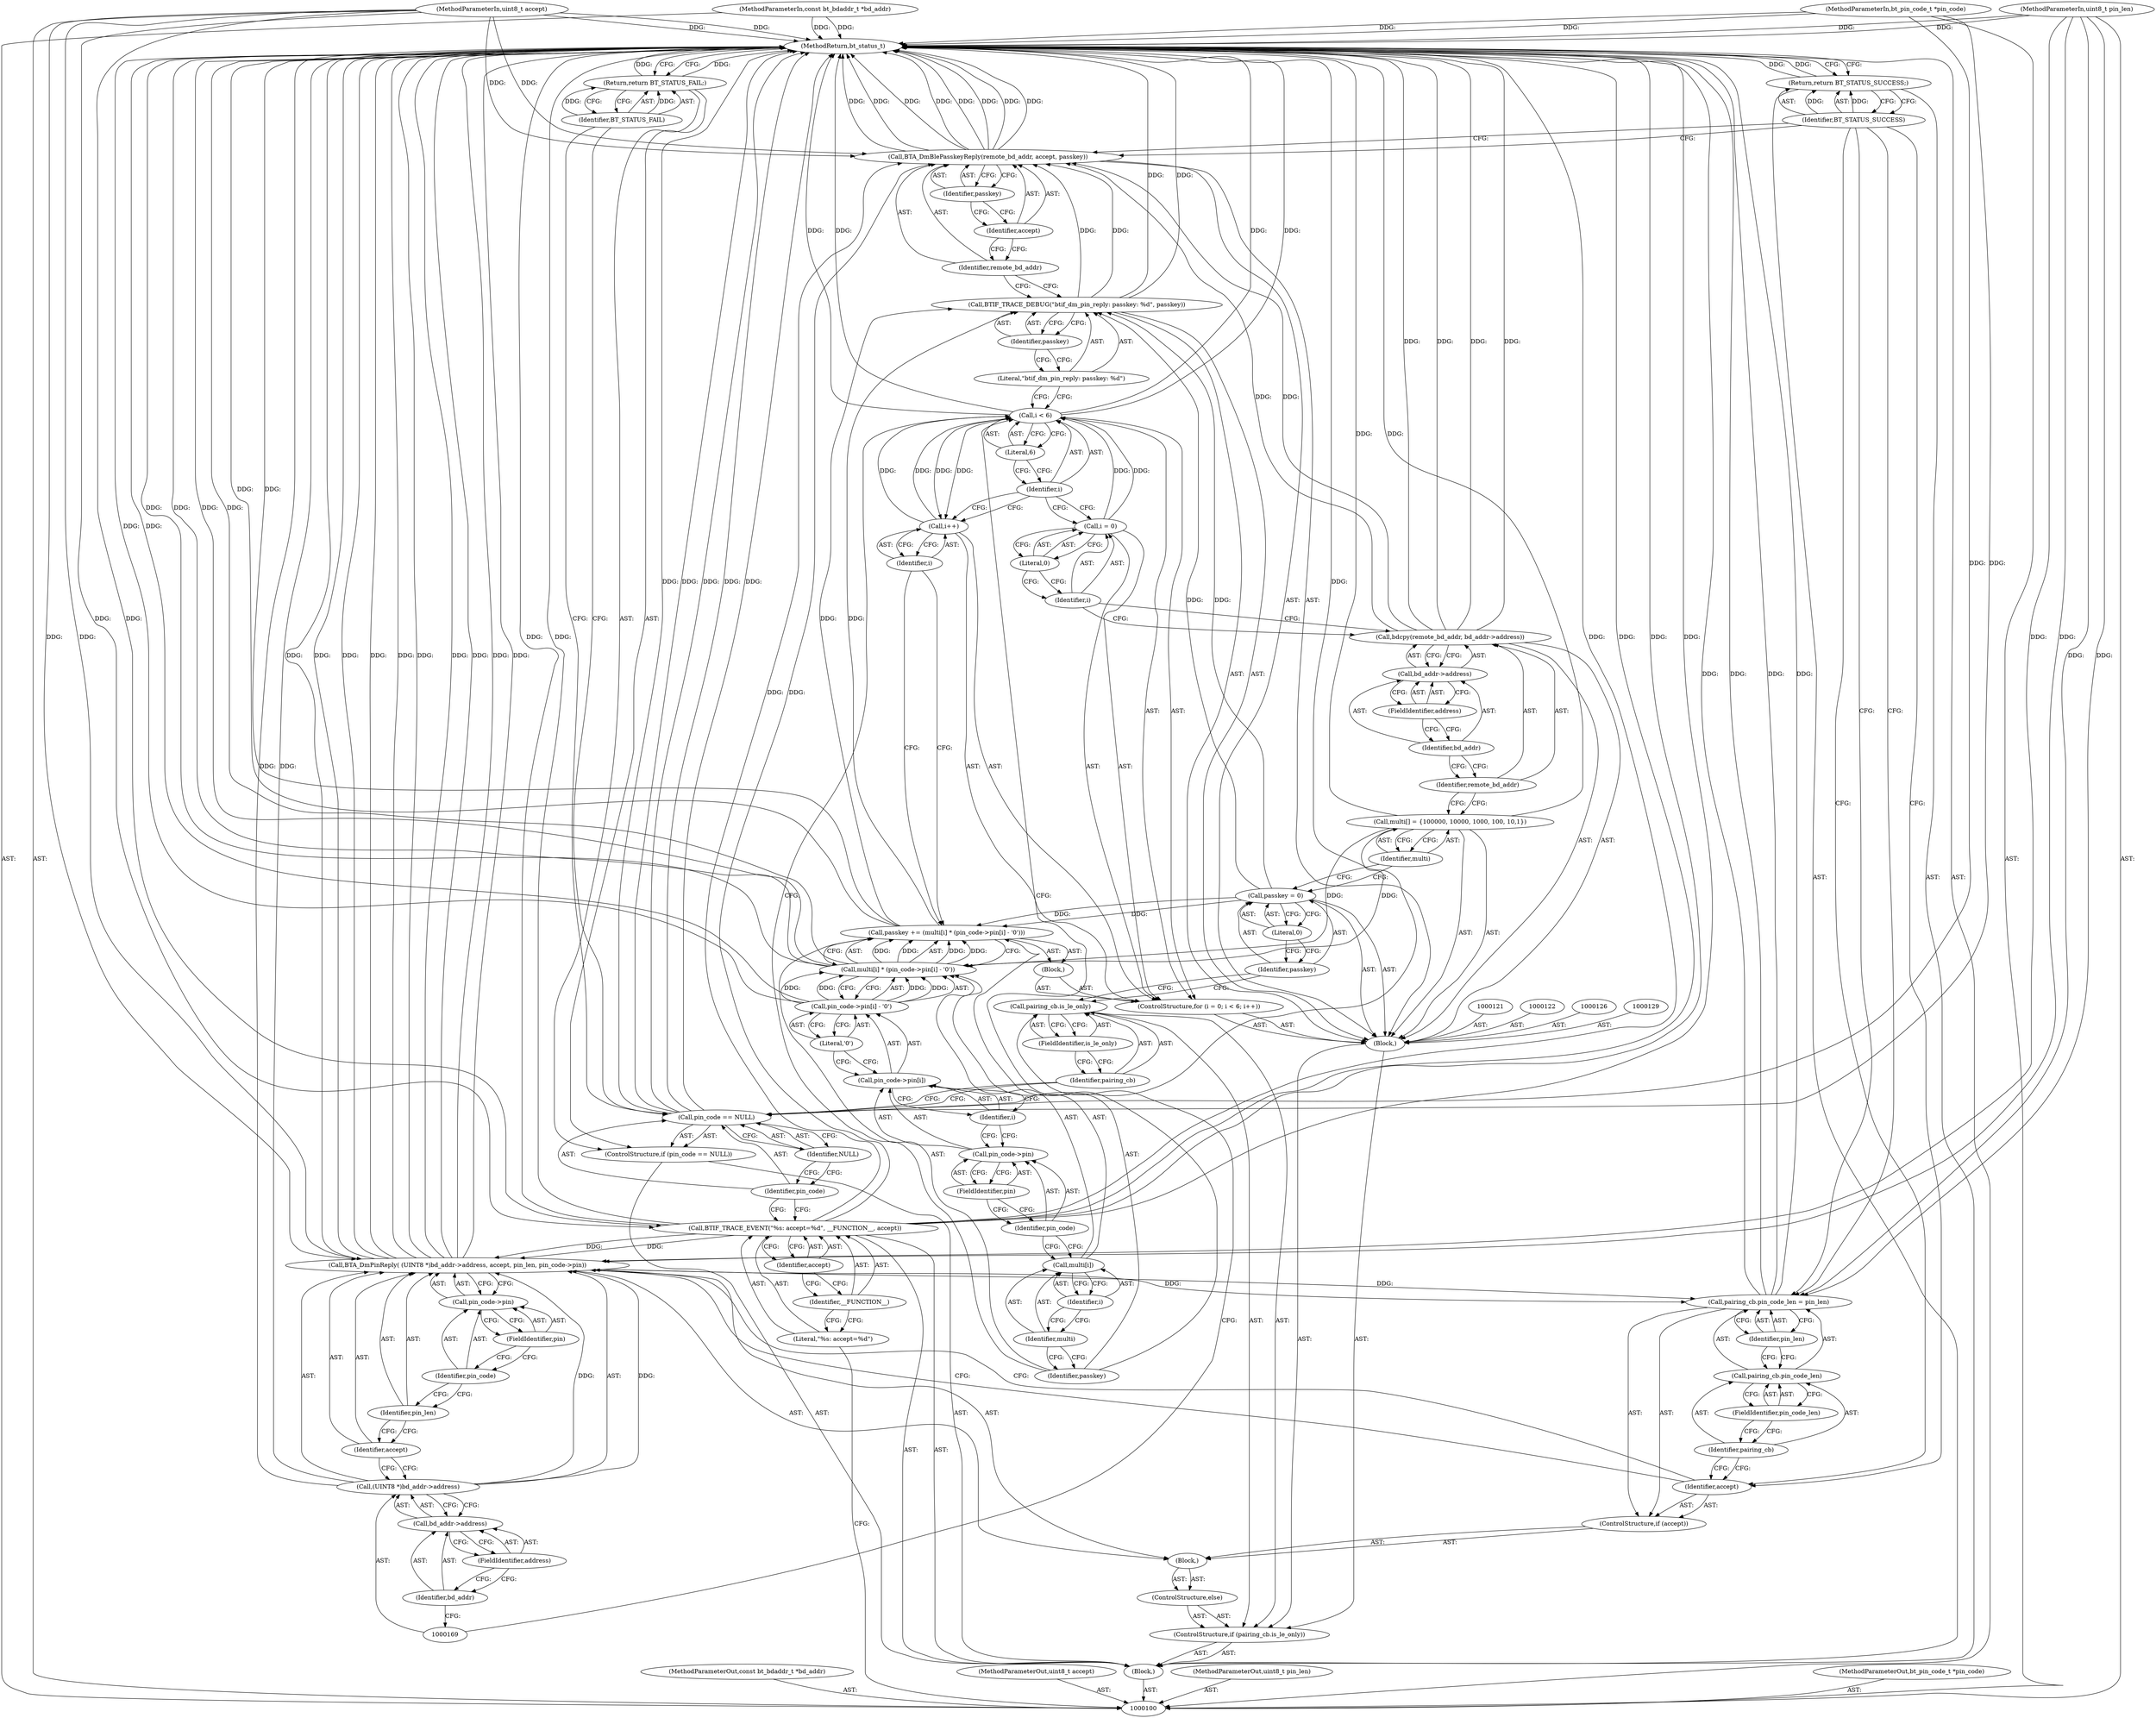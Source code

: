 digraph "1_Android_9b534de2aca5d790c2a1c4d76b545f16137d95dd" {
"1000187" [label="(MethodReturn,bt_status_t)"];
"1000101" [label="(MethodParameterIn,const bt_bdaddr_t *bd_addr)"];
"1000284" [label="(MethodParameterOut,const bt_bdaddr_t *bd_addr)"];
"1000102" [label="(MethodParameterIn,uint8_t accept)"];
"1000285" [label="(MethodParameterOut,uint8_t accept)"];
"1000116" [label="(ControlStructure,if (pairing_cb.is_le_only))"];
"1000119" [label="(FieldIdentifier,is_le_only)"];
"1000117" [label="(Call,pairing_cb.is_le_only)"];
"1000118" [label="(Identifier,pairing_cb)"];
"1000123" [label="(Call,passkey = 0)"];
"1000124" [label="(Identifier,passkey)"];
"1000125" [label="(Literal,0)"];
"1000127" [label="(Call,multi[] = {100000, 10000, 1000, 100, 10,1})"];
"1000128" [label="(Identifier,multi)"];
"1000120" [label="(Block,)"];
"1000131" [label="(Identifier,remote_bd_addr)"];
"1000132" [label="(Call,bd_addr->address)"];
"1000133" [label="(Identifier,bd_addr)"];
"1000134" [label="(FieldIdentifier,address)"];
"1000130" [label="(Call,bdcpy(remote_bd_addr, bd_addr->address))"];
"1000135" [label="(ControlStructure,for (i = 0; i < 6; i++))"];
"1000138" [label="(Literal,0)"];
"1000139" [label="(Call,i < 6)"];
"1000140" [label="(Identifier,i)"];
"1000141" [label="(Literal,6)"];
"1000142" [label="(Call,i++)"];
"1000143" [label="(Identifier,i)"];
"1000136" [label="(Call,i = 0)"];
"1000137" [label="(Identifier,i)"];
"1000144" [label="(Block,)"];
"1000145" [label="(Call,passkey += (multi[i] * (pin_code->pin[i] - '0')))"];
"1000146" [label="(Identifier,passkey)"];
"1000147" [label="(Call,multi[i] * (pin_code->pin[i] - '0'))"];
"1000148" [label="(Call,multi[i])"];
"1000149" [label="(Identifier,multi)"];
"1000150" [label="(Identifier,i)"];
"1000151" [label="(Call,pin_code->pin[i] - '0')"];
"1000152" [label="(Call,pin_code->pin[i])"];
"1000153" [label="(Call,pin_code->pin)"];
"1000154" [label="(Identifier,pin_code)"];
"1000155" [label="(FieldIdentifier,pin)"];
"1000156" [label="(Identifier,i)"];
"1000157" [label="(Literal,'0')"];
"1000159" [label="(Literal,\"btif_dm_pin_reply: passkey: %d\")"];
"1000160" [label="(Identifier,passkey)"];
"1000158" [label="(Call,BTIF_TRACE_DEBUG(\"btif_dm_pin_reply: passkey: %d\", passkey))"];
"1000162" [label="(Identifier,remote_bd_addr)"];
"1000163" [label="(Identifier,accept)"];
"1000164" [label="(Identifier,passkey)"];
"1000161" [label="(Call,BTA_DmBlePasskeyReply(remote_bd_addr, accept, passkey))"];
"1000165" [label="(ControlStructure,else)"];
"1000166" [label="(Block,)"];
"1000168" [label="(Call,(UINT8 *)bd_addr->address)"];
"1000170" [label="(Call,bd_addr->address)"];
"1000171" [label="(Identifier,bd_addr)"];
"1000172" [label="(FieldIdentifier,address)"];
"1000173" [label="(Identifier,accept)"];
"1000174" [label="(Identifier,pin_len)"];
"1000175" [label="(Call,pin_code->pin)"];
"1000176" [label="(Identifier,pin_code)"];
"1000177" [label="(FieldIdentifier,pin)"];
"1000167" [label="(Call,BTA_DmPinReply( (UINT8 *)bd_addr->address, accept, pin_len, pin_code->pin))"];
"1000178" [label="(ControlStructure,if (accept))"];
"1000179" [label="(Identifier,accept)"];
"1000180" [label="(Call,pairing_cb.pin_code_len = pin_len)"];
"1000181" [label="(Call,pairing_cb.pin_code_len)"];
"1000182" [label="(Identifier,pairing_cb)"];
"1000183" [label="(FieldIdentifier,pin_code_len)"];
"1000184" [label="(Identifier,pin_len)"];
"1000103" [label="(MethodParameterIn,uint8_t pin_len)"];
"1000286" [label="(MethodParameterOut,uint8_t pin_len)"];
"1000104" [label="(MethodParameterIn,bt_pin_code_t *pin_code)"];
"1000287" [label="(MethodParameterOut,bt_pin_code_t *pin_code)"];
"1000185" [label="(Return,return BT_STATUS_SUCCESS;)"];
"1000186" [label="(Identifier,BT_STATUS_SUCCESS)"];
"1000105" [label="(Block,)"];
"1000107" [label="(Literal,\"%s: accept=%d\")"];
"1000108" [label="(Identifier,__FUNCTION__)"];
"1000106" [label="(Call,BTIF_TRACE_EVENT(\"%s: accept=%d\", __FUNCTION__, accept))"];
"1000109" [label="(Identifier,accept)"];
"1000113" [label="(Identifier,NULL)"];
"1000110" [label="(ControlStructure,if (pin_code == NULL))"];
"1000111" [label="(Call,pin_code == NULL)"];
"1000112" [label="(Identifier,pin_code)"];
"1000115" [label="(Identifier,BT_STATUS_FAIL)"];
"1000114" [label="(Return,return BT_STATUS_FAIL;)"];
"1000187" -> "1000100"  [label="AST: "];
"1000187" -> "1000114"  [label="CFG: "];
"1000187" -> "1000185"  [label="CFG: "];
"1000106" -> "1000187"  [label="DDG: "];
"1000106" -> "1000187"  [label="DDG: "];
"1000106" -> "1000187"  [label="DDG: "];
"1000147" -> "1000187"  [label="DDG: "];
"1000147" -> "1000187"  [label="DDG: "];
"1000104" -> "1000187"  [label="DDG: "];
"1000180" -> "1000187"  [label="DDG: "];
"1000180" -> "1000187"  [label="DDG: "];
"1000168" -> "1000187"  [label="DDG: "];
"1000127" -> "1000187"  [label="DDG: "];
"1000167" -> "1000187"  [label="DDG: "];
"1000167" -> "1000187"  [label="DDG: "];
"1000167" -> "1000187"  [label="DDG: "];
"1000167" -> "1000187"  [label="DDG: "];
"1000167" -> "1000187"  [label="DDG: "];
"1000130" -> "1000187"  [label="DDG: "];
"1000130" -> "1000187"  [label="DDG: "];
"1000161" -> "1000187"  [label="DDG: "];
"1000161" -> "1000187"  [label="DDG: "];
"1000161" -> "1000187"  [label="DDG: "];
"1000161" -> "1000187"  [label="DDG: "];
"1000139" -> "1000187"  [label="DDG: "];
"1000139" -> "1000187"  [label="DDG: "];
"1000151" -> "1000187"  [label="DDG: "];
"1000158" -> "1000187"  [label="DDG: "];
"1000103" -> "1000187"  [label="DDG: "];
"1000102" -> "1000187"  [label="DDG: "];
"1000111" -> "1000187"  [label="DDG: "];
"1000111" -> "1000187"  [label="DDG: "];
"1000111" -> "1000187"  [label="DDG: "];
"1000101" -> "1000187"  [label="DDG: "];
"1000145" -> "1000187"  [label="DDG: "];
"1000185" -> "1000187"  [label="DDG: "];
"1000114" -> "1000187"  [label="DDG: "];
"1000101" -> "1000100"  [label="AST: "];
"1000101" -> "1000187"  [label="DDG: "];
"1000284" -> "1000100"  [label="AST: "];
"1000102" -> "1000100"  [label="AST: "];
"1000102" -> "1000187"  [label="DDG: "];
"1000102" -> "1000106"  [label="DDG: "];
"1000102" -> "1000161"  [label="DDG: "];
"1000102" -> "1000167"  [label="DDG: "];
"1000285" -> "1000100"  [label="AST: "];
"1000116" -> "1000105"  [label="AST: "];
"1000117" -> "1000116"  [label="AST: "];
"1000120" -> "1000116"  [label="AST: "];
"1000165" -> "1000116"  [label="AST: "];
"1000119" -> "1000117"  [label="AST: "];
"1000119" -> "1000118"  [label="CFG: "];
"1000117" -> "1000119"  [label="CFG: "];
"1000117" -> "1000116"  [label="AST: "];
"1000117" -> "1000119"  [label="CFG: "];
"1000118" -> "1000117"  [label="AST: "];
"1000119" -> "1000117"  [label="AST: "];
"1000124" -> "1000117"  [label="CFG: "];
"1000169" -> "1000117"  [label="CFG: "];
"1000118" -> "1000117"  [label="AST: "];
"1000118" -> "1000111"  [label="CFG: "];
"1000119" -> "1000118"  [label="CFG: "];
"1000123" -> "1000120"  [label="AST: "];
"1000123" -> "1000125"  [label="CFG: "];
"1000124" -> "1000123"  [label="AST: "];
"1000125" -> "1000123"  [label="AST: "];
"1000128" -> "1000123"  [label="CFG: "];
"1000123" -> "1000145"  [label="DDG: "];
"1000123" -> "1000158"  [label="DDG: "];
"1000124" -> "1000123"  [label="AST: "];
"1000124" -> "1000117"  [label="CFG: "];
"1000125" -> "1000124"  [label="CFG: "];
"1000125" -> "1000123"  [label="AST: "];
"1000125" -> "1000124"  [label="CFG: "];
"1000123" -> "1000125"  [label="CFG: "];
"1000127" -> "1000120"  [label="AST: "];
"1000127" -> "1000128"  [label="CFG: "];
"1000128" -> "1000127"  [label="AST: "];
"1000131" -> "1000127"  [label="CFG: "];
"1000127" -> "1000187"  [label="DDG: "];
"1000127" -> "1000147"  [label="DDG: "];
"1000128" -> "1000127"  [label="AST: "];
"1000128" -> "1000123"  [label="CFG: "];
"1000127" -> "1000128"  [label="CFG: "];
"1000120" -> "1000116"  [label="AST: "];
"1000121" -> "1000120"  [label="AST: "];
"1000122" -> "1000120"  [label="AST: "];
"1000123" -> "1000120"  [label="AST: "];
"1000126" -> "1000120"  [label="AST: "];
"1000127" -> "1000120"  [label="AST: "];
"1000129" -> "1000120"  [label="AST: "];
"1000130" -> "1000120"  [label="AST: "];
"1000135" -> "1000120"  [label="AST: "];
"1000158" -> "1000120"  [label="AST: "];
"1000161" -> "1000120"  [label="AST: "];
"1000131" -> "1000130"  [label="AST: "];
"1000131" -> "1000127"  [label="CFG: "];
"1000133" -> "1000131"  [label="CFG: "];
"1000132" -> "1000130"  [label="AST: "];
"1000132" -> "1000134"  [label="CFG: "];
"1000133" -> "1000132"  [label="AST: "];
"1000134" -> "1000132"  [label="AST: "];
"1000130" -> "1000132"  [label="CFG: "];
"1000133" -> "1000132"  [label="AST: "];
"1000133" -> "1000131"  [label="CFG: "];
"1000134" -> "1000133"  [label="CFG: "];
"1000134" -> "1000132"  [label="AST: "];
"1000134" -> "1000133"  [label="CFG: "];
"1000132" -> "1000134"  [label="CFG: "];
"1000130" -> "1000120"  [label="AST: "];
"1000130" -> "1000132"  [label="CFG: "];
"1000131" -> "1000130"  [label="AST: "];
"1000132" -> "1000130"  [label="AST: "];
"1000137" -> "1000130"  [label="CFG: "];
"1000130" -> "1000187"  [label="DDG: "];
"1000130" -> "1000187"  [label="DDG: "];
"1000130" -> "1000161"  [label="DDG: "];
"1000135" -> "1000120"  [label="AST: "];
"1000136" -> "1000135"  [label="AST: "];
"1000139" -> "1000135"  [label="AST: "];
"1000142" -> "1000135"  [label="AST: "];
"1000144" -> "1000135"  [label="AST: "];
"1000138" -> "1000136"  [label="AST: "];
"1000138" -> "1000137"  [label="CFG: "];
"1000136" -> "1000138"  [label="CFG: "];
"1000139" -> "1000135"  [label="AST: "];
"1000139" -> "1000141"  [label="CFG: "];
"1000140" -> "1000139"  [label="AST: "];
"1000141" -> "1000139"  [label="AST: "];
"1000146" -> "1000139"  [label="CFG: "];
"1000159" -> "1000139"  [label="CFG: "];
"1000139" -> "1000187"  [label="DDG: "];
"1000139" -> "1000187"  [label="DDG: "];
"1000142" -> "1000139"  [label="DDG: "];
"1000136" -> "1000139"  [label="DDG: "];
"1000139" -> "1000142"  [label="DDG: "];
"1000140" -> "1000139"  [label="AST: "];
"1000140" -> "1000136"  [label="CFG: "];
"1000140" -> "1000142"  [label="CFG: "];
"1000141" -> "1000140"  [label="CFG: "];
"1000141" -> "1000139"  [label="AST: "];
"1000141" -> "1000140"  [label="CFG: "];
"1000139" -> "1000141"  [label="CFG: "];
"1000142" -> "1000135"  [label="AST: "];
"1000142" -> "1000143"  [label="CFG: "];
"1000143" -> "1000142"  [label="AST: "];
"1000140" -> "1000142"  [label="CFG: "];
"1000142" -> "1000139"  [label="DDG: "];
"1000139" -> "1000142"  [label="DDG: "];
"1000143" -> "1000142"  [label="AST: "];
"1000143" -> "1000145"  [label="CFG: "];
"1000142" -> "1000143"  [label="CFG: "];
"1000136" -> "1000135"  [label="AST: "];
"1000136" -> "1000138"  [label="CFG: "];
"1000137" -> "1000136"  [label="AST: "];
"1000138" -> "1000136"  [label="AST: "];
"1000140" -> "1000136"  [label="CFG: "];
"1000136" -> "1000139"  [label="DDG: "];
"1000137" -> "1000136"  [label="AST: "];
"1000137" -> "1000130"  [label="CFG: "];
"1000138" -> "1000137"  [label="CFG: "];
"1000144" -> "1000135"  [label="AST: "];
"1000145" -> "1000144"  [label="AST: "];
"1000145" -> "1000144"  [label="AST: "];
"1000145" -> "1000147"  [label="CFG: "];
"1000146" -> "1000145"  [label="AST: "];
"1000147" -> "1000145"  [label="AST: "];
"1000143" -> "1000145"  [label="CFG: "];
"1000145" -> "1000187"  [label="DDG: "];
"1000147" -> "1000145"  [label="DDG: "];
"1000147" -> "1000145"  [label="DDG: "];
"1000123" -> "1000145"  [label="DDG: "];
"1000145" -> "1000158"  [label="DDG: "];
"1000146" -> "1000145"  [label="AST: "];
"1000146" -> "1000139"  [label="CFG: "];
"1000149" -> "1000146"  [label="CFG: "];
"1000147" -> "1000145"  [label="AST: "];
"1000147" -> "1000151"  [label="CFG: "];
"1000148" -> "1000147"  [label="AST: "];
"1000151" -> "1000147"  [label="AST: "];
"1000145" -> "1000147"  [label="CFG: "];
"1000147" -> "1000187"  [label="DDG: "];
"1000147" -> "1000187"  [label="DDG: "];
"1000147" -> "1000145"  [label="DDG: "];
"1000147" -> "1000145"  [label="DDG: "];
"1000127" -> "1000147"  [label="DDG: "];
"1000151" -> "1000147"  [label="DDG: "];
"1000151" -> "1000147"  [label="DDG: "];
"1000148" -> "1000147"  [label="AST: "];
"1000148" -> "1000150"  [label="CFG: "];
"1000149" -> "1000148"  [label="AST: "];
"1000150" -> "1000148"  [label="AST: "];
"1000154" -> "1000148"  [label="CFG: "];
"1000149" -> "1000148"  [label="AST: "];
"1000149" -> "1000146"  [label="CFG: "];
"1000150" -> "1000149"  [label="CFG: "];
"1000150" -> "1000148"  [label="AST: "];
"1000150" -> "1000149"  [label="CFG: "];
"1000148" -> "1000150"  [label="CFG: "];
"1000151" -> "1000147"  [label="AST: "];
"1000151" -> "1000157"  [label="CFG: "];
"1000152" -> "1000151"  [label="AST: "];
"1000157" -> "1000151"  [label="AST: "];
"1000147" -> "1000151"  [label="CFG: "];
"1000151" -> "1000187"  [label="DDG: "];
"1000151" -> "1000147"  [label="DDG: "];
"1000151" -> "1000147"  [label="DDG: "];
"1000152" -> "1000151"  [label="AST: "];
"1000152" -> "1000156"  [label="CFG: "];
"1000153" -> "1000152"  [label="AST: "];
"1000156" -> "1000152"  [label="AST: "];
"1000157" -> "1000152"  [label="CFG: "];
"1000153" -> "1000152"  [label="AST: "];
"1000153" -> "1000155"  [label="CFG: "];
"1000154" -> "1000153"  [label="AST: "];
"1000155" -> "1000153"  [label="AST: "];
"1000156" -> "1000153"  [label="CFG: "];
"1000154" -> "1000153"  [label="AST: "];
"1000154" -> "1000148"  [label="CFG: "];
"1000155" -> "1000154"  [label="CFG: "];
"1000155" -> "1000153"  [label="AST: "];
"1000155" -> "1000154"  [label="CFG: "];
"1000153" -> "1000155"  [label="CFG: "];
"1000156" -> "1000152"  [label="AST: "];
"1000156" -> "1000153"  [label="CFG: "];
"1000152" -> "1000156"  [label="CFG: "];
"1000157" -> "1000151"  [label="AST: "];
"1000157" -> "1000152"  [label="CFG: "];
"1000151" -> "1000157"  [label="CFG: "];
"1000159" -> "1000158"  [label="AST: "];
"1000159" -> "1000139"  [label="CFG: "];
"1000160" -> "1000159"  [label="CFG: "];
"1000160" -> "1000158"  [label="AST: "];
"1000160" -> "1000159"  [label="CFG: "];
"1000158" -> "1000160"  [label="CFG: "];
"1000158" -> "1000120"  [label="AST: "];
"1000158" -> "1000160"  [label="CFG: "];
"1000159" -> "1000158"  [label="AST: "];
"1000160" -> "1000158"  [label="AST: "];
"1000162" -> "1000158"  [label="CFG: "];
"1000158" -> "1000187"  [label="DDG: "];
"1000145" -> "1000158"  [label="DDG: "];
"1000123" -> "1000158"  [label="DDG: "];
"1000158" -> "1000161"  [label="DDG: "];
"1000162" -> "1000161"  [label="AST: "];
"1000162" -> "1000158"  [label="CFG: "];
"1000163" -> "1000162"  [label="CFG: "];
"1000163" -> "1000161"  [label="AST: "];
"1000163" -> "1000162"  [label="CFG: "];
"1000164" -> "1000163"  [label="CFG: "];
"1000164" -> "1000161"  [label="AST: "];
"1000164" -> "1000163"  [label="CFG: "];
"1000161" -> "1000164"  [label="CFG: "];
"1000161" -> "1000120"  [label="AST: "];
"1000161" -> "1000164"  [label="CFG: "];
"1000162" -> "1000161"  [label="AST: "];
"1000163" -> "1000161"  [label="AST: "];
"1000164" -> "1000161"  [label="AST: "];
"1000186" -> "1000161"  [label="CFG: "];
"1000161" -> "1000187"  [label="DDG: "];
"1000161" -> "1000187"  [label="DDG: "];
"1000161" -> "1000187"  [label="DDG: "];
"1000161" -> "1000187"  [label="DDG: "];
"1000130" -> "1000161"  [label="DDG: "];
"1000106" -> "1000161"  [label="DDG: "];
"1000102" -> "1000161"  [label="DDG: "];
"1000158" -> "1000161"  [label="DDG: "];
"1000165" -> "1000116"  [label="AST: "];
"1000166" -> "1000165"  [label="AST: "];
"1000166" -> "1000165"  [label="AST: "];
"1000167" -> "1000166"  [label="AST: "];
"1000178" -> "1000166"  [label="AST: "];
"1000168" -> "1000167"  [label="AST: "];
"1000168" -> "1000170"  [label="CFG: "];
"1000169" -> "1000168"  [label="AST: "];
"1000170" -> "1000168"  [label="AST: "];
"1000173" -> "1000168"  [label="CFG: "];
"1000168" -> "1000187"  [label="DDG: "];
"1000168" -> "1000167"  [label="DDG: "];
"1000170" -> "1000168"  [label="AST: "];
"1000170" -> "1000172"  [label="CFG: "];
"1000171" -> "1000170"  [label="AST: "];
"1000172" -> "1000170"  [label="AST: "];
"1000168" -> "1000170"  [label="CFG: "];
"1000171" -> "1000170"  [label="AST: "];
"1000171" -> "1000169"  [label="CFG: "];
"1000172" -> "1000171"  [label="CFG: "];
"1000172" -> "1000170"  [label="AST: "];
"1000172" -> "1000171"  [label="CFG: "];
"1000170" -> "1000172"  [label="CFG: "];
"1000173" -> "1000167"  [label="AST: "];
"1000173" -> "1000168"  [label="CFG: "];
"1000174" -> "1000173"  [label="CFG: "];
"1000174" -> "1000167"  [label="AST: "];
"1000174" -> "1000173"  [label="CFG: "];
"1000176" -> "1000174"  [label="CFG: "];
"1000175" -> "1000167"  [label="AST: "];
"1000175" -> "1000177"  [label="CFG: "];
"1000176" -> "1000175"  [label="AST: "];
"1000177" -> "1000175"  [label="AST: "];
"1000167" -> "1000175"  [label="CFG: "];
"1000176" -> "1000175"  [label="AST: "];
"1000176" -> "1000174"  [label="CFG: "];
"1000177" -> "1000176"  [label="CFG: "];
"1000177" -> "1000175"  [label="AST: "];
"1000177" -> "1000176"  [label="CFG: "];
"1000175" -> "1000177"  [label="CFG: "];
"1000167" -> "1000166"  [label="AST: "];
"1000167" -> "1000175"  [label="CFG: "];
"1000168" -> "1000167"  [label="AST: "];
"1000173" -> "1000167"  [label="AST: "];
"1000174" -> "1000167"  [label="AST: "];
"1000175" -> "1000167"  [label="AST: "];
"1000179" -> "1000167"  [label="CFG: "];
"1000167" -> "1000187"  [label="DDG: "];
"1000167" -> "1000187"  [label="DDG: "];
"1000167" -> "1000187"  [label="DDG: "];
"1000167" -> "1000187"  [label="DDG: "];
"1000167" -> "1000187"  [label="DDG: "];
"1000168" -> "1000167"  [label="DDG: "];
"1000106" -> "1000167"  [label="DDG: "];
"1000102" -> "1000167"  [label="DDG: "];
"1000103" -> "1000167"  [label="DDG: "];
"1000167" -> "1000180"  [label="DDG: "];
"1000178" -> "1000166"  [label="AST: "];
"1000179" -> "1000178"  [label="AST: "];
"1000180" -> "1000178"  [label="AST: "];
"1000179" -> "1000178"  [label="AST: "];
"1000179" -> "1000167"  [label="CFG: "];
"1000182" -> "1000179"  [label="CFG: "];
"1000186" -> "1000179"  [label="CFG: "];
"1000180" -> "1000178"  [label="AST: "];
"1000180" -> "1000184"  [label="CFG: "];
"1000181" -> "1000180"  [label="AST: "];
"1000184" -> "1000180"  [label="AST: "];
"1000186" -> "1000180"  [label="CFG: "];
"1000180" -> "1000187"  [label="DDG: "];
"1000180" -> "1000187"  [label="DDG: "];
"1000167" -> "1000180"  [label="DDG: "];
"1000103" -> "1000180"  [label="DDG: "];
"1000181" -> "1000180"  [label="AST: "];
"1000181" -> "1000183"  [label="CFG: "];
"1000182" -> "1000181"  [label="AST: "];
"1000183" -> "1000181"  [label="AST: "];
"1000184" -> "1000181"  [label="CFG: "];
"1000182" -> "1000181"  [label="AST: "];
"1000182" -> "1000179"  [label="CFG: "];
"1000183" -> "1000182"  [label="CFG: "];
"1000183" -> "1000181"  [label="AST: "];
"1000183" -> "1000182"  [label="CFG: "];
"1000181" -> "1000183"  [label="CFG: "];
"1000184" -> "1000180"  [label="AST: "];
"1000184" -> "1000181"  [label="CFG: "];
"1000180" -> "1000184"  [label="CFG: "];
"1000103" -> "1000100"  [label="AST: "];
"1000103" -> "1000187"  [label="DDG: "];
"1000103" -> "1000167"  [label="DDG: "];
"1000103" -> "1000180"  [label="DDG: "];
"1000286" -> "1000100"  [label="AST: "];
"1000104" -> "1000100"  [label="AST: "];
"1000104" -> "1000187"  [label="DDG: "];
"1000104" -> "1000111"  [label="DDG: "];
"1000287" -> "1000100"  [label="AST: "];
"1000185" -> "1000105"  [label="AST: "];
"1000185" -> "1000186"  [label="CFG: "];
"1000186" -> "1000185"  [label="AST: "];
"1000187" -> "1000185"  [label="CFG: "];
"1000185" -> "1000187"  [label="DDG: "];
"1000186" -> "1000185"  [label="DDG: "];
"1000186" -> "1000185"  [label="AST: "];
"1000186" -> "1000161"  [label="CFG: "];
"1000186" -> "1000180"  [label="CFG: "];
"1000186" -> "1000179"  [label="CFG: "];
"1000185" -> "1000186"  [label="CFG: "];
"1000186" -> "1000185"  [label="DDG: "];
"1000105" -> "1000100"  [label="AST: "];
"1000106" -> "1000105"  [label="AST: "];
"1000110" -> "1000105"  [label="AST: "];
"1000116" -> "1000105"  [label="AST: "];
"1000185" -> "1000105"  [label="AST: "];
"1000107" -> "1000106"  [label="AST: "];
"1000107" -> "1000100"  [label="CFG: "];
"1000108" -> "1000107"  [label="CFG: "];
"1000108" -> "1000106"  [label="AST: "];
"1000108" -> "1000107"  [label="CFG: "];
"1000109" -> "1000108"  [label="CFG: "];
"1000106" -> "1000105"  [label="AST: "];
"1000106" -> "1000109"  [label="CFG: "];
"1000107" -> "1000106"  [label="AST: "];
"1000108" -> "1000106"  [label="AST: "];
"1000109" -> "1000106"  [label="AST: "];
"1000112" -> "1000106"  [label="CFG: "];
"1000106" -> "1000187"  [label="DDG: "];
"1000106" -> "1000187"  [label="DDG: "];
"1000106" -> "1000187"  [label="DDG: "];
"1000102" -> "1000106"  [label="DDG: "];
"1000106" -> "1000161"  [label="DDG: "];
"1000106" -> "1000167"  [label="DDG: "];
"1000109" -> "1000106"  [label="AST: "];
"1000109" -> "1000108"  [label="CFG: "];
"1000106" -> "1000109"  [label="CFG: "];
"1000113" -> "1000111"  [label="AST: "];
"1000113" -> "1000112"  [label="CFG: "];
"1000111" -> "1000113"  [label="CFG: "];
"1000110" -> "1000105"  [label="AST: "];
"1000111" -> "1000110"  [label="AST: "];
"1000114" -> "1000110"  [label="AST: "];
"1000111" -> "1000110"  [label="AST: "];
"1000111" -> "1000113"  [label="CFG: "];
"1000112" -> "1000111"  [label="AST: "];
"1000113" -> "1000111"  [label="AST: "];
"1000115" -> "1000111"  [label="CFG: "];
"1000118" -> "1000111"  [label="CFG: "];
"1000111" -> "1000187"  [label="DDG: "];
"1000111" -> "1000187"  [label="DDG: "];
"1000111" -> "1000187"  [label="DDG: "];
"1000104" -> "1000111"  [label="DDG: "];
"1000112" -> "1000111"  [label="AST: "];
"1000112" -> "1000106"  [label="CFG: "];
"1000113" -> "1000112"  [label="CFG: "];
"1000115" -> "1000114"  [label="AST: "];
"1000115" -> "1000111"  [label="CFG: "];
"1000114" -> "1000115"  [label="CFG: "];
"1000115" -> "1000114"  [label="DDG: "];
"1000114" -> "1000110"  [label="AST: "];
"1000114" -> "1000115"  [label="CFG: "];
"1000115" -> "1000114"  [label="AST: "];
"1000187" -> "1000114"  [label="CFG: "];
"1000114" -> "1000187"  [label="DDG: "];
"1000115" -> "1000114"  [label="DDG: "];
}
